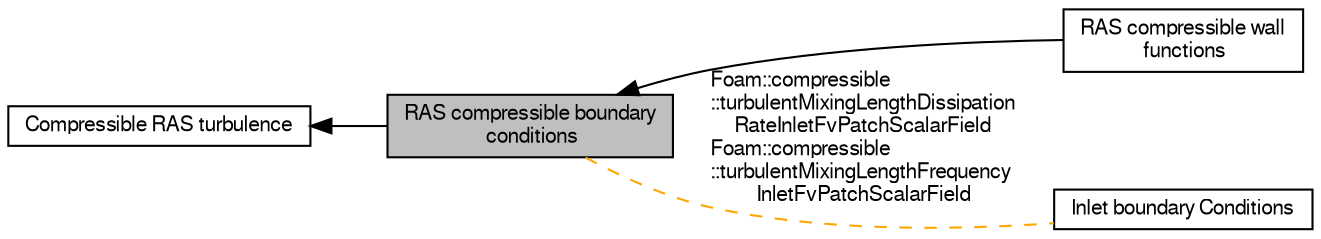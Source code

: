 digraph "RAS compressible boundary conditions"
{
  bgcolor="transparent";
  edge [fontname="FreeSans",fontsize="10",labelfontname="FreeSans",labelfontsize="10"];
  node [fontname="FreeSans",fontsize="10",shape=record];
  rankdir=LR;
  Node0 [label="RAS compressible boundary\l conditions",height=0.2,width=0.4,color="black", fillcolor="grey75", style="filled", fontcolor="black"];
  Node2 [label="RAS compressible wall\l functions",height=0.2,width=0.4,color="black",URL="$a21113.html"];
  Node3 [label="Inlet boundary Conditions",height=0.2,width=0.4,color="black",URL="$a21093.html"];
  Node1 [label="Compressible RAS turbulence",height=0.2,width=0.4,color="black",URL="$a21114.html"];
  Node1->Node0 [shape=plaintext, dir="back", style="solid"];
  Node0->Node2 [shape=plaintext, dir="back", style="solid"];
  Node0->Node3 [shape=plaintext, label="Foam::compressible\l::turbulentMixingLengthDissipation\lRateInletFvPatchScalarField\nFoam::compressible\l::turbulentMixingLengthFrequency\lInletFvPatchScalarField", color="orange", dir="none", style="dashed"];
}
